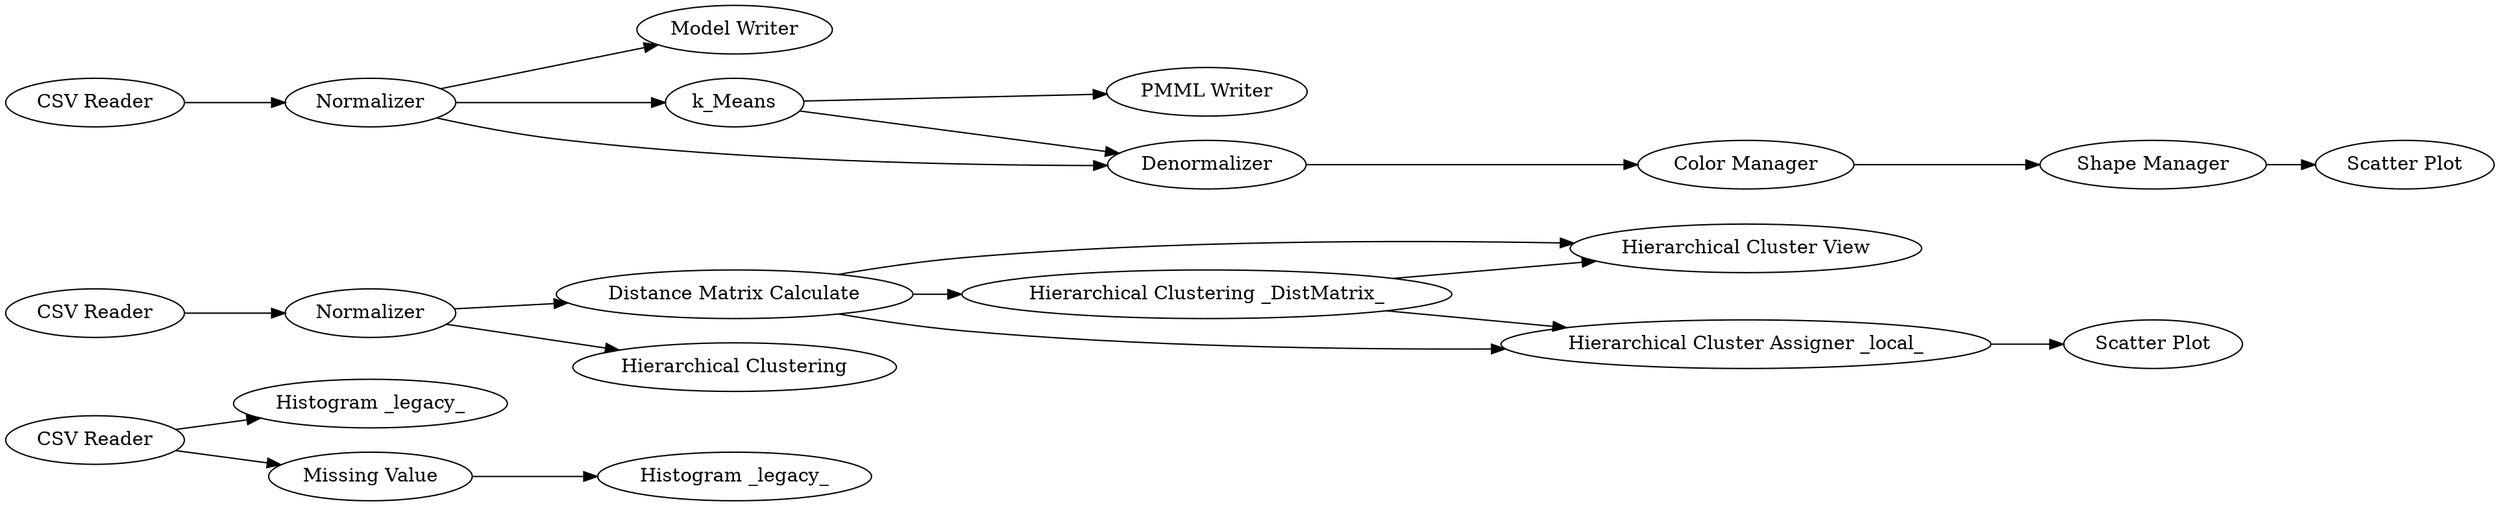 digraph {
	1 [label="CSV Reader"]
	2 [label="Histogram _legacy_"]
	3 [label="Histogram _legacy_"]
	4 [label="Missing Value"]
	5 [label="CSV Reader"]
	7 [label=Normalizer]
	8 [label="Distance Matrix Calculate"]
	11 [label="Hierarchical Cluster View"]
	12 [label="Hierarchical Cluster Assigner _local_"]
	13 [label="Hierarchical Clustering _DistMatrix_"]
	14 [label="Hierarchical Clustering"]
	15 [label="Scatter Plot"]
	16 [label="CSV Reader"]
	17 [label=Normalizer]
	18 [label="Model Writer"]
	19 [label=k_Means]
	20 [label="PMML Writer"]
	21 [label=Denormalizer]
	22 [label="Color Manager"]
	23 [label="Shape Manager"]
	24 [label="Scatter Plot"]
	1 -> 2
	1 -> 4
	4 -> 3
	5 -> 7
	7 -> 8
	7 -> 14
	8 -> 11
	8 -> 12
	8 -> 13
	12 -> 15
	13 -> 11
	13 -> 12
	16 -> 17
	17 -> 18
	17 -> 21
	17 -> 19
	19 -> 20
	19 -> 21
	21 -> 22
	22 -> 23
	23 -> 24
	rankdir=LR
}
